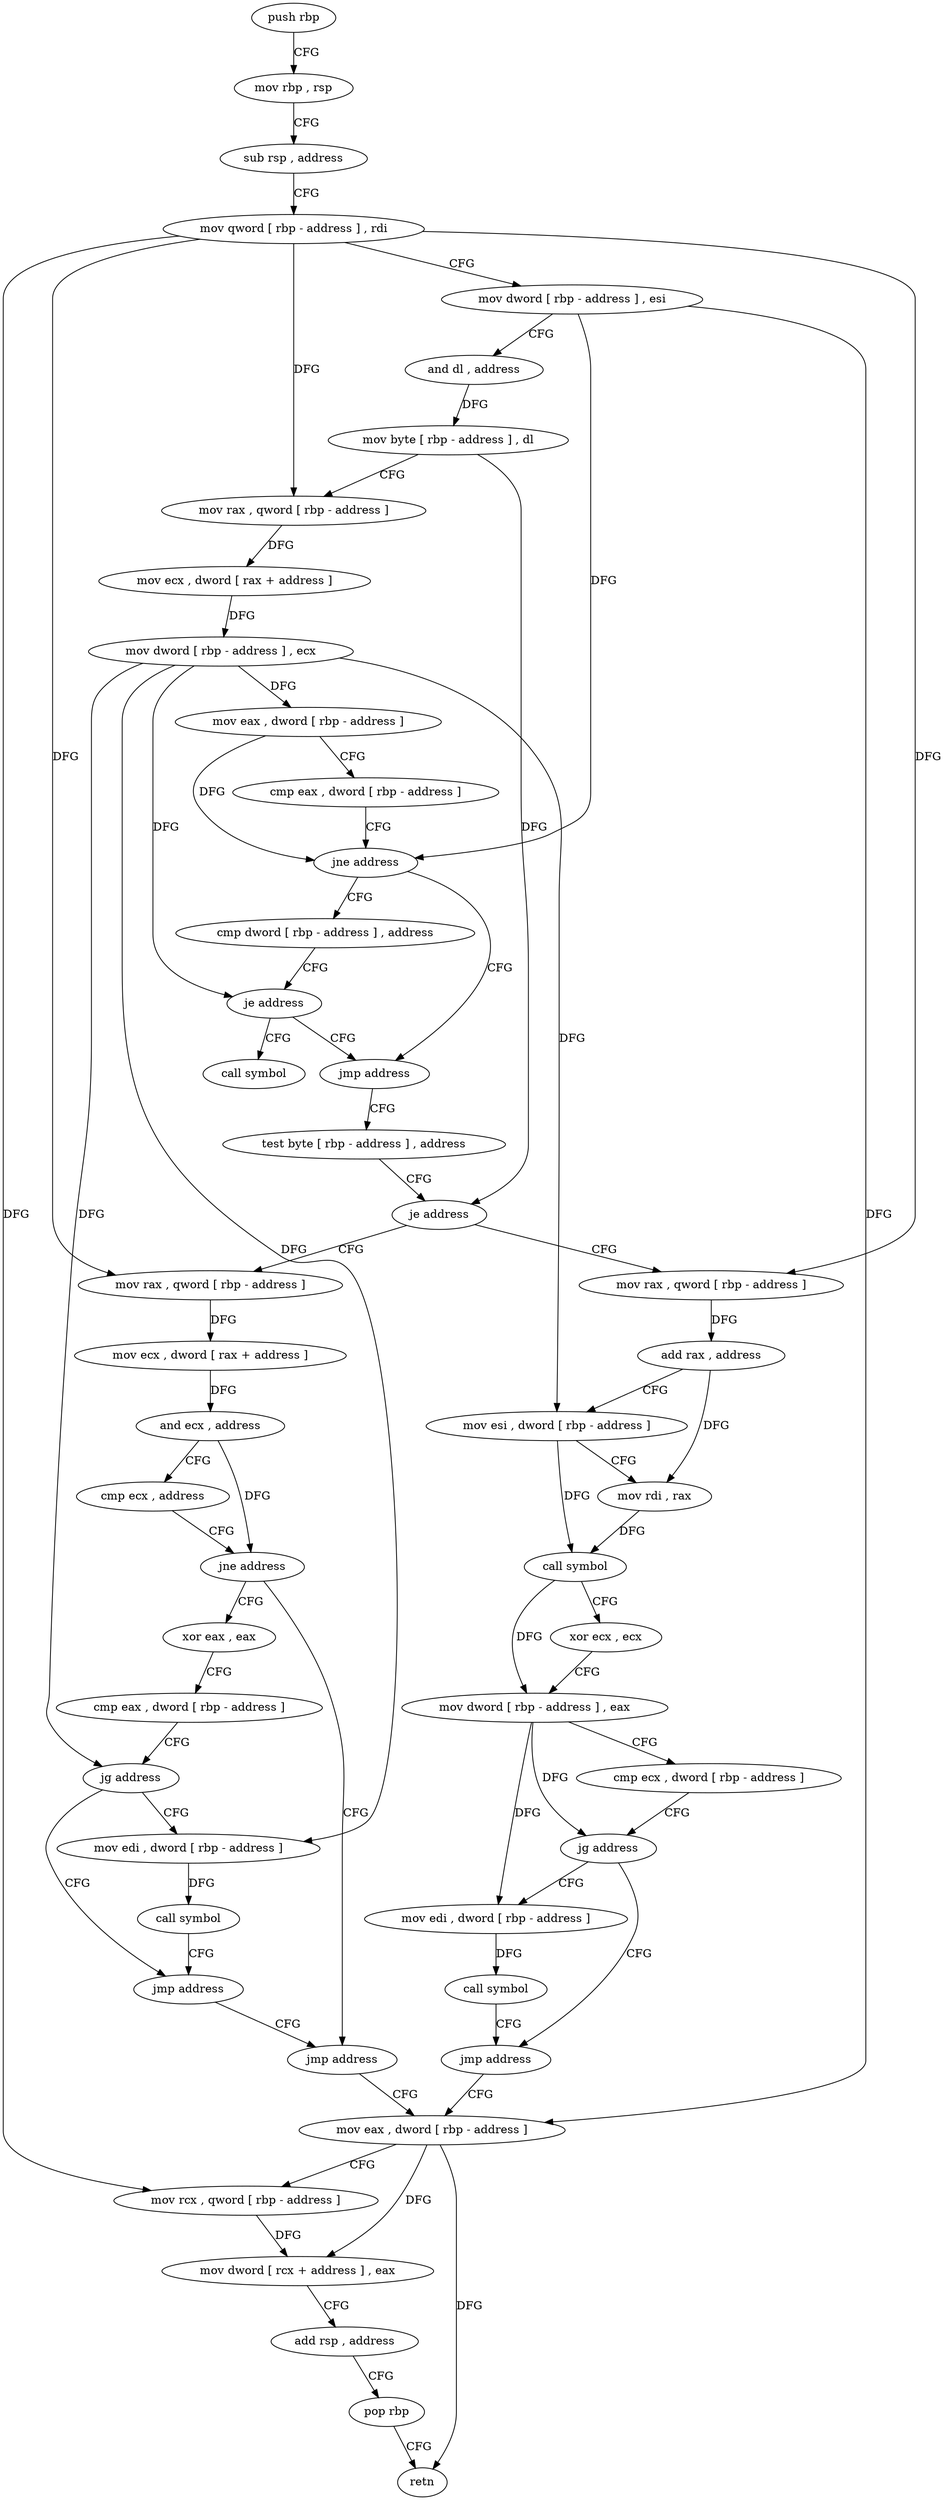 digraph "func" {
"4223600" [label = "push rbp" ]
"4223601" [label = "mov rbp , rsp" ]
"4223604" [label = "sub rsp , address" ]
"4223608" [label = "mov qword [ rbp - address ] , rdi" ]
"4223612" [label = "mov dword [ rbp - address ] , esi" ]
"4223615" [label = "and dl , address" ]
"4223618" [label = "mov byte [ rbp - address ] , dl" ]
"4223621" [label = "mov rax , qword [ rbp - address ]" ]
"4223625" [label = "mov ecx , dword [ rax + address ]" ]
"4223628" [label = "mov dword [ rbp - address ] , ecx" ]
"4223631" [label = "mov eax , dword [ rbp - address ]" ]
"4223634" [label = "cmp eax , dword [ rbp - address ]" ]
"4223637" [label = "jne address" ]
"4223658" [label = "jmp address" ]
"4223643" [label = "cmp dword [ rbp - address ] , address" ]
"4223663" [label = "test byte [ rbp - address ] , address" ]
"4223647" [label = "je address" ]
"4223653" [label = "call symbol" ]
"4223667" [label = "je address" ]
"4223721" [label = "mov rax , qword [ rbp - address ]" ]
"4223673" [label = "mov rax , qword [ rbp - address ]" ]
"4223725" [label = "mov ecx , dword [ rax + address ]" ]
"4223728" [label = "and ecx , address" ]
"4223731" [label = "cmp ecx , address" ]
"4223734" [label = "jne address" ]
"4223764" [label = "jmp address" ]
"4223740" [label = "xor eax , eax" ]
"4223677" [label = "add rax , address" ]
"4223683" [label = "mov esi , dword [ rbp - address ]" ]
"4223686" [label = "mov rdi , rax" ]
"4223689" [label = "call symbol" ]
"4223694" [label = "xor ecx , ecx" ]
"4223696" [label = "mov dword [ rbp - address ] , eax" ]
"4223699" [label = "cmp ecx , dword [ rbp - address ]" ]
"4223702" [label = "jg address" ]
"4223716" [label = "jmp address" ]
"4223708" [label = "mov edi , dword [ rbp - address ]" ]
"4223769" [label = "mov eax , dword [ rbp - address ]" ]
"4223742" [label = "cmp eax , dword [ rbp - address ]" ]
"4223745" [label = "jg address" ]
"4223759" [label = "jmp address" ]
"4223751" [label = "mov edi , dword [ rbp - address ]" ]
"4223711" [label = "call symbol" ]
"4223772" [label = "mov rcx , qword [ rbp - address ]" ]
"4223776" [label = "mov dword [ rcx + address ] , eax" ]
"4223779" [label = "add rsp , address" ]
"4223783" [label = "pop rbp" ]
"4223784" [label = "retn" ]
"4223754" [label = "call symbol" ]
"4223600" -> "4223601" [ label = "CFG" ]
"4223601" -> "4223604" [ label = "CFG" ]
"4223604" -> "4223608" [ label = "CFG" ]
"4223608" -> "4223612" [ label = "CFG" ]
"4223608" -> "4223621" [ label = "DFG" ]
"4223608" -> "4223721" [ label = "DFG" ]
"4223608" -> "4223673" [ label = "DFG" ]
"4223608" -> "4223772" [ label = "DFG" ]
"4223612" -> "4223615" [ label = "CFG" ]
"4223612" -> "4223637" [ label = "DFG" ]
"4223612" -> "4223769" [ label = "DFG" ]
"4223615" -> "4223618" [ label = "DFG" ]
"4223618" -> "4223621" [ label = "CFG" ]
"4223618" -> "4223667" [ label = "DFG" ]
"4223621" -> "4223625" [ label = "DFG" ]
"4223625" -> "4223628" [ label = "DFG" ]
"4223628" -> "4223631" [ label = "DFG" ]
"4223628" -> "4223647" [ label = "DFG" ]
"4223628" -> "4223683" [ label = "DFG" ]
"4223628" -> "4223745" [ label = "DFG" ]
"4223628" -> "4223751" [ label = "DFG" ]
"4223631" -> "4223634" [ label = "CFG" ]
"4223631" -> "4223637" [ label = "DFG" ]
"4223634" -> "4223637" [ label = "CFG" ]
"4223637" -> "4223658" [ label = "CFG" ]
"4223637" -> "4223643" [ label = "CFG" ]
"4223658" -> "4223663" [ label = "CFG" ]
"4223643" -> "4223647" [ label = "CFG" ]
"4223663" -> "4223667" [ label = "CFG" ]
"4223647" -> "4223658" [ label = "CFG" ]
"4223647" -> "4223653" [ label = "CFG" ]
"4223667" -> "4223721" [ label = "CFG" ]
"4223667" -> "4223673" [ label = "CFG" ]
"4223721" -> "4223725" [ label = "DFG" ]
"4223673" -> "4223677" [ label = "DFG" ]
"4223725" -> "4223728" [ label = "DFG" ]
"4223728" -> "4223731" [ label = "CFG" ]
"4223728" -> "4223734" [ label = "DFG" ]
"4223731" -> "4223734" [ label = "CFG" ]
"4223734" -> "4223764" [ label = "CFG" ]
"4223734" -> "4223740" [ label = "CFG" ]
"4223764" -> "4223769" [ label = "CFG" ]
"4223740" -> "4223742" [ label = "CFG" ]
"4223677" -> "4223683" [ label = "CFG" ]
"4223677" -> "4223686" [ label = "DFG" ]
"4223683" -> "4223686" [ label = "CFG" ]
"4223683" -> "4223689" [ label = "DFG" ]
"4223686" -> "4223689" [ label = "DFG" ]
"4223689" -> "4223694" [ label = "CFG" ]
"4223689" -> "4223696" [ label = "DFG" ]
"4223694" -> "4223696" [ label = "CFG" ]
"4223696" -> "4223699" [ label = "CFG" ]
"4223696" -> "4223702" [ label = "DFG" ]
"4223696" -> "4223708" [ label = "DFG" ]
"4223699" -> "4223702" [ label = "CFG" ]
"4223702" -> "4223716" [ label = "CFG" ]
"4223702" -> "4223708" [ label = "CFG" ]
"4223716" -> "4223769" [ label = "CFG" ]
"4223708" -> "4223711" [ label = "DFG" ]
"4223769" -> "4223772" [ label = "CFG" ]
"4223769" -> "4223776" [ label = "DFG" ]
"4223769" -> "4223784" [ label = "DFG" ]
"4223742" -> "4223745" [ label = "CFG" ]
"4223745" -> "4223759" [ label = "CFG" ]
"4223745" -> "4223751" [ label = "CFG" ]
"4223759" -> "4223764" [ label = "CFG" ]
"4223751" -> "4223754" [ label = "DFG" ]
"4223711" -> "4223716" [ label = "CFG" ]
"4223772" -> "4223776" [ label = "DFG" ]
"4223776" -> "4223779" [ label = "CFG" ]
"4223779" -> "4223783" [ label = "CFG" ]
"4223783" -> "4223784" [ label = "CFG" ]
"4223754" -> "4223759" [ label = "CFG" ]
}
